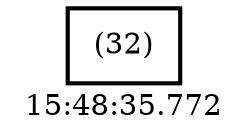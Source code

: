 digraph  g{ graph[label = "15:48:35.772"]
node [shape=rectangle, color=black, fontcolor=black, style=bold] edge [color=black] 0 [label="(32)"] ; 
}

